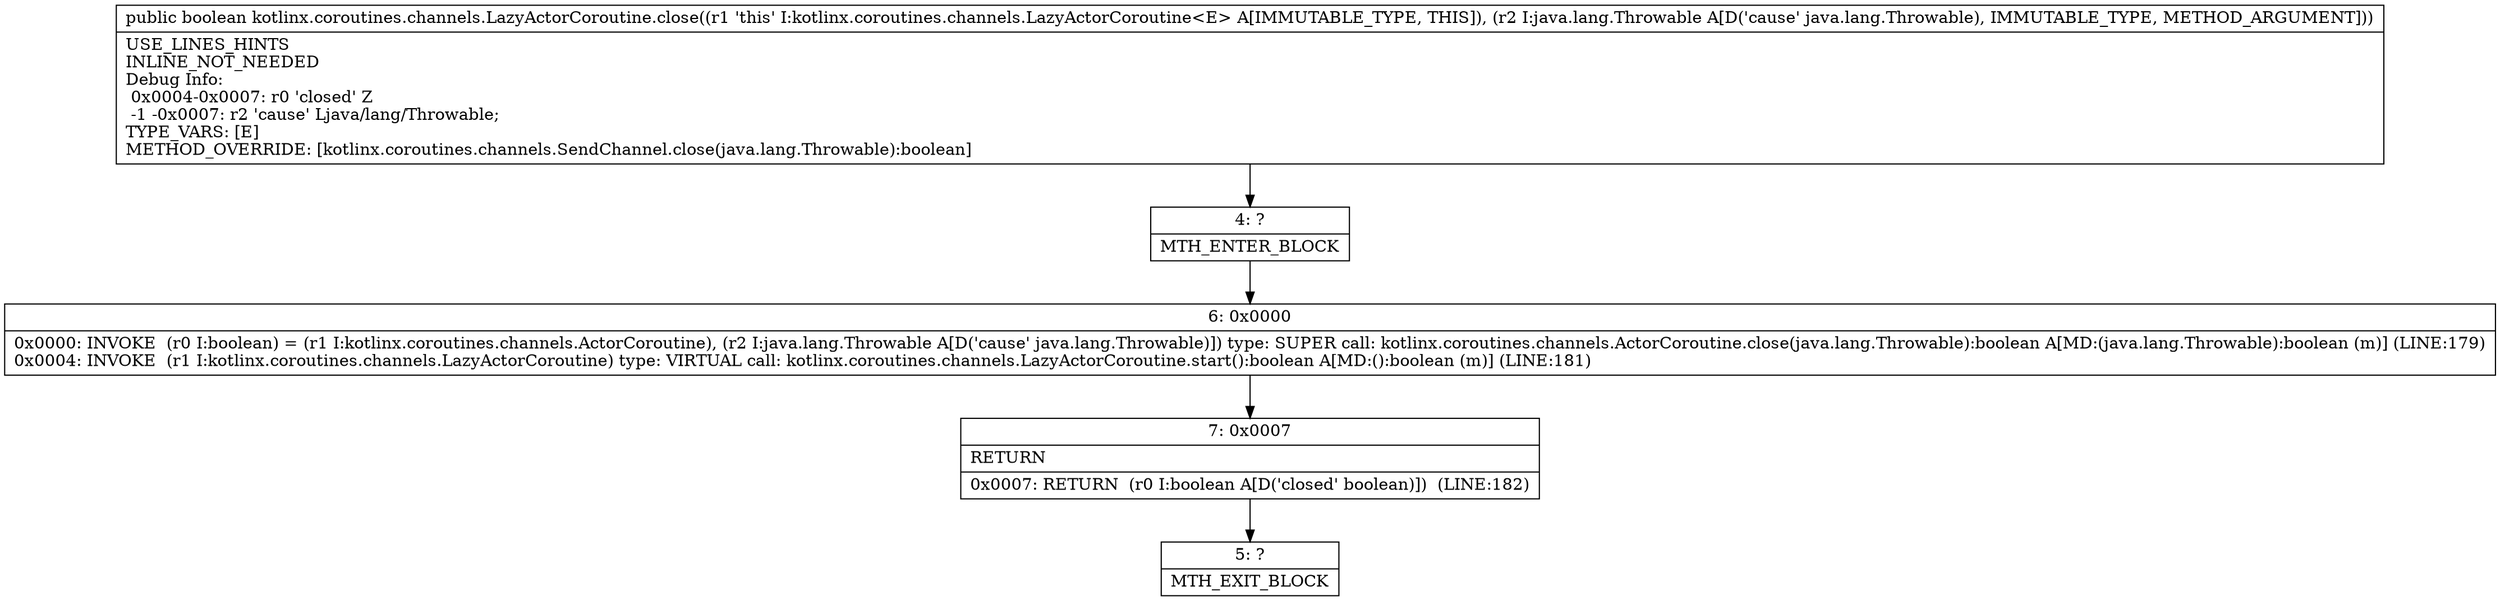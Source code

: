 digraph "CFG forkotlinx.coroutines.channels.LazyActorCoroutine.close(Ljava\/lang\/Throwable;)Z" {
Node_4 [shape=record,label="{4\:\ ?|MTH_ENTER_BLOCK\l}"];
Node_6 [shape=record,label="{6\:\ 0x0000|0x0000: INVOKE  (r0 I:boolean) = (r1 I:kotlinx.coroutines.channels.ActorCoroutine), (r2 I:java.lang.Throwable A[D('cause' java.lang.Throwable)]) type: SUPER call: kotlinx.coroutines.channels.ActorCoroutine.close(java.lang.Throwable):boolean A[MD:(java.lang.Throwable):boolean (m)] (LINE:179)\l0x0004: INVOKE  (r1 I:kotlinx.coroutines.channels.LazyActorCoroutine) type: VIRTUAL call: kotlinx.coroutines.channels.LazyActorCoroutine.start():boolean A[MD:():boolean (m)] (LINE:181)\l}"];
Node_7 [shape=record,label="{7\:\ 0x0007|RETURN\l|0x0007: RETURN  (r0 I:boolean A[D('closed' boolean)])  (LINE:182)\l}"];
Node_5 [shape=record,label="{5\:\ ?|MTH_EXIT_BLOCK\l}"];
MethodNode[shape=record,label="{public boolean kotlinx.coroutines.channels.LazyActorCoroutine.close((r1 'this' I:kotlinx.coroutines.channels.LazyActorCoroutine\<E\> A[IMMUTABLE_TYPE, THIS]), (r2 I:java.lang.Throwable A[D('cause' java.lang.Throwable), IMMUTABLE_TYPE, METHOD_ARGUMENT]))  | USE_LINES_HINTS\lINLINE_NOT_NEEDED\lDebug Info:\l  0x0004\-0x0007: r0 'closed' Z\l  \-1 \-0x0007: r2 'cause' Ljava\/lang\/Throwable;\lTYPE_VARS: [E]\lMETHOD_OVERRIDE: [kotlinx.coroutines.channels.SendChannel.close(java.lang.Throwable):boolean]\l}"];
MethodNode -> Node_4;Node_4 -> Node_6;
Node_6 -> Node_7;
Node_7 -> Node_5;
}


